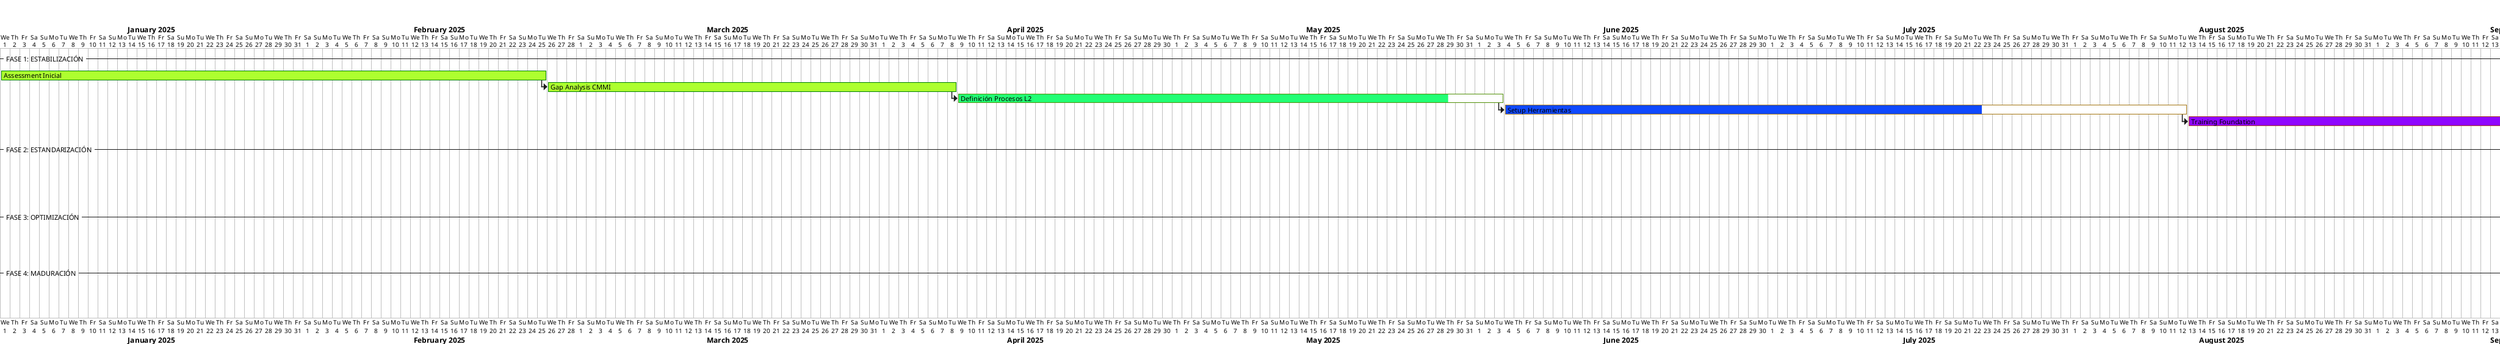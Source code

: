 @startgantt cronograma-gantt-final

<style>
ganttDiagram {
  task {
    BackGroundColor GreenYellow
    LineColor Green 
    unstarted {
      BackGroundColor Fuchsia 
      LineColor FireBrick
    }
    done {
      BackGroundColor LightGreen
      LineColor DarkGreen
    }
  }
}
</style>

title Cronograma de Implementación Testing IBM - 36 Meses

project starts the 1st of january 2025

-- FASE 1: ESTABILIZACIÓN --
[Assessment Inicial] requires 8 weeks
[Gap Analysis CMMI] requires 6 weeks
[Definición Procesos L2] requires 8 weeks
[Setup Herramientas] requires 10 weeks
[Training Foundation] requires 12 weeks
[Proyecto Piloto] requires 8 weeks

[Assessment Inicial] is 100% complete
[Gap Analysis CMMI] is 100% complete
[Definición Procesos L2] is 90% complete
[Setup Herramientas] is 70% complete
[Training Foundation] is 50% complete
[Proyecto Piloto] is 30% complete

[Gap Analysis CMMI] starts at [Assessment Inicial]'s end
[Definición Procesos L2] starts at [Gap Analysis CMMI]'s end
[Setup Herramientas] starts at [Definición Procesos L2]'s end
[Training Foundation] starts at [Setup Herramientas]'s end
[Proyecto Piloto] starts at [Training Foundation]'s end

-- FASE 2: ESTANDARIZACIÓN --
[Rollout Procesos L3] requires 12 weeks
[Implementación TMMi L2] requires 12 weeks
[Automatización Tests] requires 16 weeks
[Centro Competencia] requires 16 weeks

[Rollout Procesos L3] is 85% complete
[Implementación TMMi L2] is 75% complete
[Automatización Tests] is 60% complete
[Centro Competencia] is 45% complete

[Rollout Procesos L3] starts at [Proyecto Piloto]'s end
[Implementación TMMi L2] starts at [Rollout Procesos L3]'s end
[Automatización Tests] starts at [Implementación TMMi L2]'s end
[Centro Competencia] starts at [Automatización Tests]'s end

-- FASE 3: OPTIMIZACIÓN --
[TMMi L3-L4] requires 24 weeks
[DevSecOps Pipeline] requires 24 weeks
[AI/ML en Testing] requires 24 weeks

[TMMi L3-L4] is 40% complete
[DevSecOps Pipeline] is 30% complete
[AI/ML en Testing] is 15% complete

[TMMi L3-L4] starts at [Centro Competencia]'s end
[DevSecOps Pipeline] starts at [TMMi L3-L4]'s end
[AI/ML en Testing] starts at [DevSecOps Pipeline]'s end

-- FASE 4: MADURACIÓN --
[CMMI L5 Preparation] requires 24 weeks
[Innovation Lab] requires 24 weeks
[Final Assessment] requires 8 weeks

[CMMI L5 Preparation] is 0% complete
[Innovation Lab] is 0% complete
[Final Assessment] is 0% complete

[CMMI L5 Preparation] starts at [AI/ML en Testing]'s end
[Innovation Lab] starts at [CMMI L5 Preparation]'s end
[Final Assessment] starts at [Innovation Lab]'s end

@endgantt